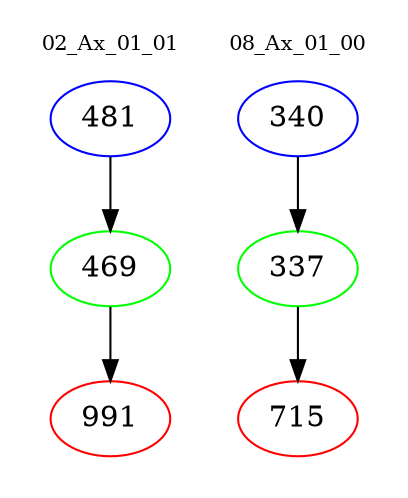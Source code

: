 digraph{
subgraph cluster_0 {
color = white
label = "02_Ax_01_01";
fontsize=10;
T0_481 [label="481", color="blue"]
T0_481 -> T0_469 [color="black"]
T0_469 [label="469", color="green"]
T0_469 -> T0_991 [color="black"]
T0_991 [label="991", color="red"]
}
subgraph cluster_1 {
color = white
label = "08_Ax_01_00";
fontsize=10;
T1_340 [label="340", color="blue"]
T1_340 -> T1_337 [color="black"]
T1_337 [label="337", color="green"]
T1_337 -> T1_715 [color="black"]
T1_715 [label="715", color="red"]
}
}
